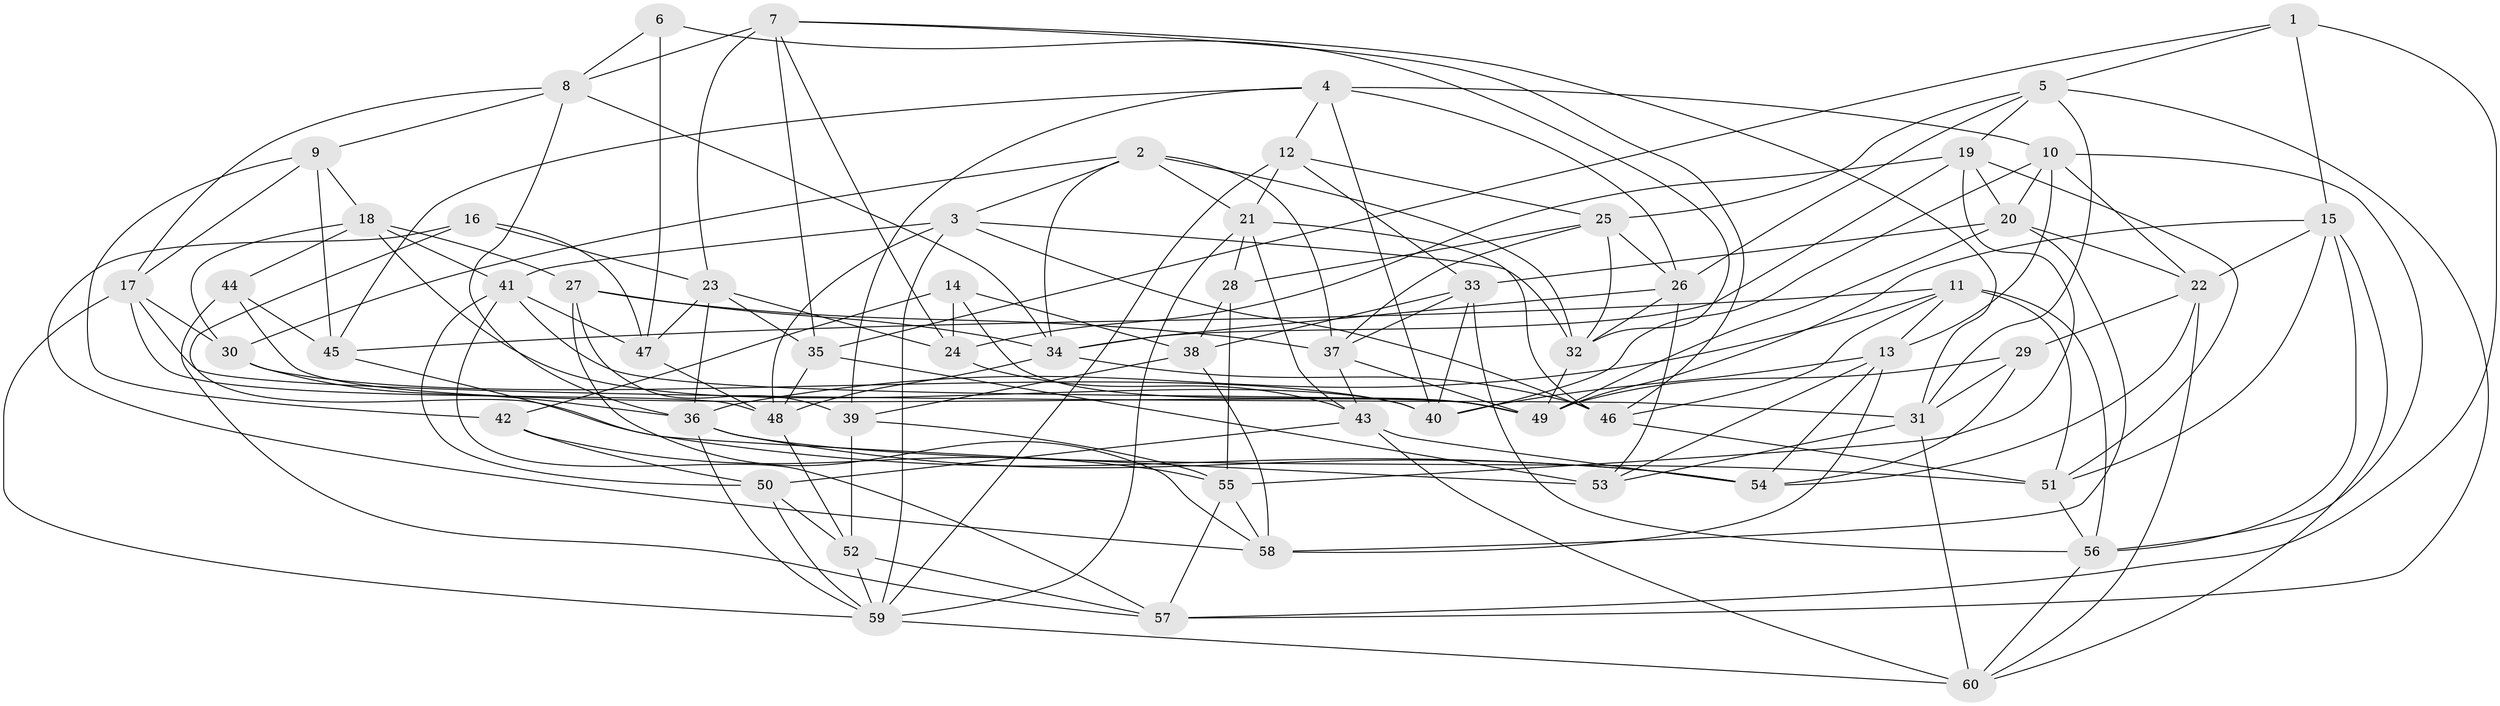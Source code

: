 // original degree distribution, {4: 1.0}
// Generated by graph-tools (version 1.1) at 2025/03/03/09/25 03:03:07]
// undirected, 60 vertices, 168 edges
graph export_dot {
graph [start="1"]
  node [color=gray90,style=filled];
  1;
  2;
  3;
  4;
  5;
  6;
  7;
  8;
  9;
  10;
  11;
  12;
  13;
  14;
  15;
  16;
  17;
  18;
  19;
  20;
  21;
  22;
  23;
  24;
  25;
  26;
  27;
  28;
  29;
  30;
  31;
  32;
  33;
  34;
  35;
  36;
  37;
  38;
  39;
  40;
  41;
  42;
  43;
  44;
  45;
  46;
  47;
  48;
  49;
  50;
  51;
  52;
  53;
  54;
  55;
  56;
  57;
  58;
  59;
  60;
  1 -- 5 [weight=1.0];
  1 -- 15 [weight=1.0];
  1 -- 35 [weight=1.0];
  1 -- 57 [weight=1.0];
  2 -- 3 [weight=1.0];
  2 -- 21 [weight=1.0];
  2 -- 30 [weight=1.0];
  2 -- 32 [weight=1.0];
  2 -- 34 [weight=1.0];
  2 -- 37 [weight=1.0];
  3 -- 32 [weight=1.0];
  3 -- 41 [weight=1.0];
  3 -- 46 [weight=1.0];
  3 -- 48 [weight=1.0];
  3 -- 59 [weight=1.0];
  4 -- 10 [weight=1.0];
  4 -- 12 [weight=1.0];
  4 -- 26 [weight=1.0];
  4 -- 39 [weight=1.0];
  4 -- 40 [weight=1.0];
  4 -- 45 [weight=1.0];
  5 -- 19 [weight=1.0];
  5 -- 25 [weight=1.0];
  5 -- 26 [weight=1.0];
  5 -- 31 [weight=1.0];
  5 -- 57 [weight=1.0];
  6 -- 8 [weight=1.0];
  6 -- 32 [weight=1.0];
  6 -- 47 [weight=2.0];
  7 -- 8 [weight=1.0];
  7 -- 23 [weight=1.0];
  7 -- 24 [weight=1.0];
  7 -- 31 [weight=1.0];
  7 -- 35 [weight=1.0];
  7 -- 46 [weight=1.0];
  8 -- 9 [weight=1.0];
  8 -- 17 [weight=1.0];
  8 -- 34 [weight=1.0];
  8 -- 36 [weight=1.0];
  9 -- 17 [weight=1.0];
  9 -- 18 [weight=1.0];
  9 -- 42 [weight=1.0];
  9 -- 45 [weight=2.0];
  10 -- 13 [weight=1.0];
  10 -- 20 [weight=1.0];
  10 -- 22 [weight=1.0];
  10 -- 40 [weight=1.0];
  10 -- 56 [weight=1.0];
  11 -- 13 [weight=1.0];
  11 -- 36 [weight=1.0];
  11 -- 45 [weight=1.0];
  11 -- 46 [weight=1.0];
  11 -- 51 [weight=1.0];
  11 -- 56 [weight=1.0];
  12 -- 21 [weight=1.0];
  12 -- 25 [weight=1.0];
  12 -- 33 [weight=1.0];
  12 -- 59 [weight=2.0];
  13 -- 40 [weight=1.0];
  13 -- 53 [weight=1.0];
  13 -- 54 [weight=1.0];
  13 -- 58 [weight=1.0];
  14 -- 24 [weight=2.0];
  14 -- 38 [weight=2.0];
  14 -- 42 [weight=1.0];
  14 -- 49 [weight=1.0];
  15 -- 22 [weight=1.0];
  15 -- 49 [weight=1.0];
  15 -- 51 [weight=1.0];
  15 -- 56 [weight=1.0];
  15 -- 60 [weight=1.0];
  16 -- 23 [weight=1.0];
  16 -- 47 [weight=1.0];
  16 -- 54 [weight=1.0];
  16 -- 58 [weight=1.0];
  17 -- 30 [weight=1.0];
  17 -- 31 [weight=1.0];
  17 -- 48 [weight=1.0];
  17 -- 59 [weight=1.0];
  18 -- 27 [weight=1.0];
  18 -- 30 [weight=1.0];
  18 -- 40 [weight=1.0];
  18 -- 41 [weight=1.0];
  18 -- 44 [weight=1.0];
  19 -- 20 [weight=1.0];
  19 -- 24 [weight=1.0];
  19 -- 34 [weight=1.0];
  19 -- 51 [weight=1.0];
  19 -- 55 [weight=1.0];
  20 -- 22 [weight=1.0];
  20 -- 33 [weight=1.0];
  20 -- 49 [weight=1.0];
  20 -- 58 [weight=1.0];
  21 -- 28 [weight=1.0];
  21 -- 43 [weight=1.0];
  21 -- 46 [weight=1.0];
  21 -- 59 [weight=1.0];
  22 -- 29 [weight=1.0];
  22 -- 54 [weight=1.0];
  22 -- 60 [weight=1.0];
  23 -- 24 [weight=1.0];
  23 -- 35 [weight=1.0];
  23 -- 36 [weight=1.0];
  23 -- 47 [weight=1.0];
  24 -- 43 [weight=1.0];
  25 -- 26 [weight=1.0];
  25 -- 28 [weight=1.0];
  25 -- 32 [weight=1.0];
  25 -- 37 [weight=1.0];
  26 -- 32 [weight=1.0];
  26 -- 34 [weight=1.0];
  26 -- 53 [weight=1.0];
  27 -- 34 [weight=2.0];
  27 -- 37 [weight=1.0];
  27 -- 39 [weight=1.0];
  27 -- 58 [weight=1.0];
  28 -- 38 [weight=1.0];
  28 -- 55 [weight=1.0];
  29 -- 31 [weight=1.0];
  29 -- 49 [weight=1.0];
  29 -- 54 [weight=1.0];
  30 -- 36 [weight=2.0];
  30 -- 40 [weight=1.0];
  31 -- 53 [weight=1.0];
  31 -- 60 [weight=1.0];
  32 -- 49 [weight=1.0];
  33 -- 37 [weight=1.0];
  33 -- 38 [weight=1.0];
  33 -- 40 [weight=1.0];
  33 -- 56 [weight=1.0];
  34 -- 46 [weight=1.0];
  34 -- 48 [weight=1.0];
  35 -- 48 [weight=1.0];
  35 -- 53 [weight=2.0];
  36 -- 51 [weight=1.0];
  36 -- 54 [weight=1.0];
  36 -- 59 [weight=1.0];
  37 -- 43 [weight=1.0];
  37 -- 49 [weight=1.0];
  38 -- 39 [weight=1.0];
  38 -- 58 [weight=1.0];
  39 -- 52 [weight=2.0];
  39 -- 55 [weight=1.0];
  41 -- 47 [weight=1.0];
  41 -- 49 [weight=1.0];
  41 -- 50 [weight=1.0];
  41 -- 57 [weight=1.0];
  42 -- 50 [weight=1.0];
  42 -- 55 [weight=1.0];
  43 -- 50 [weight=1.0];
  43 -- 54 [weight=1.0];
  43 -- 60 [weight=1.0];
  44 -- 45 [weight=1.0];
  44 -- 49 [weight=1.0];
  44 -- 57 [weight=1.0];
  45 -- 53 [weight=1.0];
  46 -- 51 [weight=1.0];
  47 -- 48 [weight=1.0];
  48 -- 52 [weight=1.0];
  50 -- 52 [weight=1.0];
  50 -- 59 [weight=2.0];
  51 -- 56 [weight=1.0];
  52 -- 57 [weight=1.0];
  52 -- 59 [weight=1.0];
  55 -- 57 [weight=1.0];
  55 -- 58 [weight=1.0];
  56 -- 60 [weight=1.0];
  59 -- 60 [weight=1.0];
}
